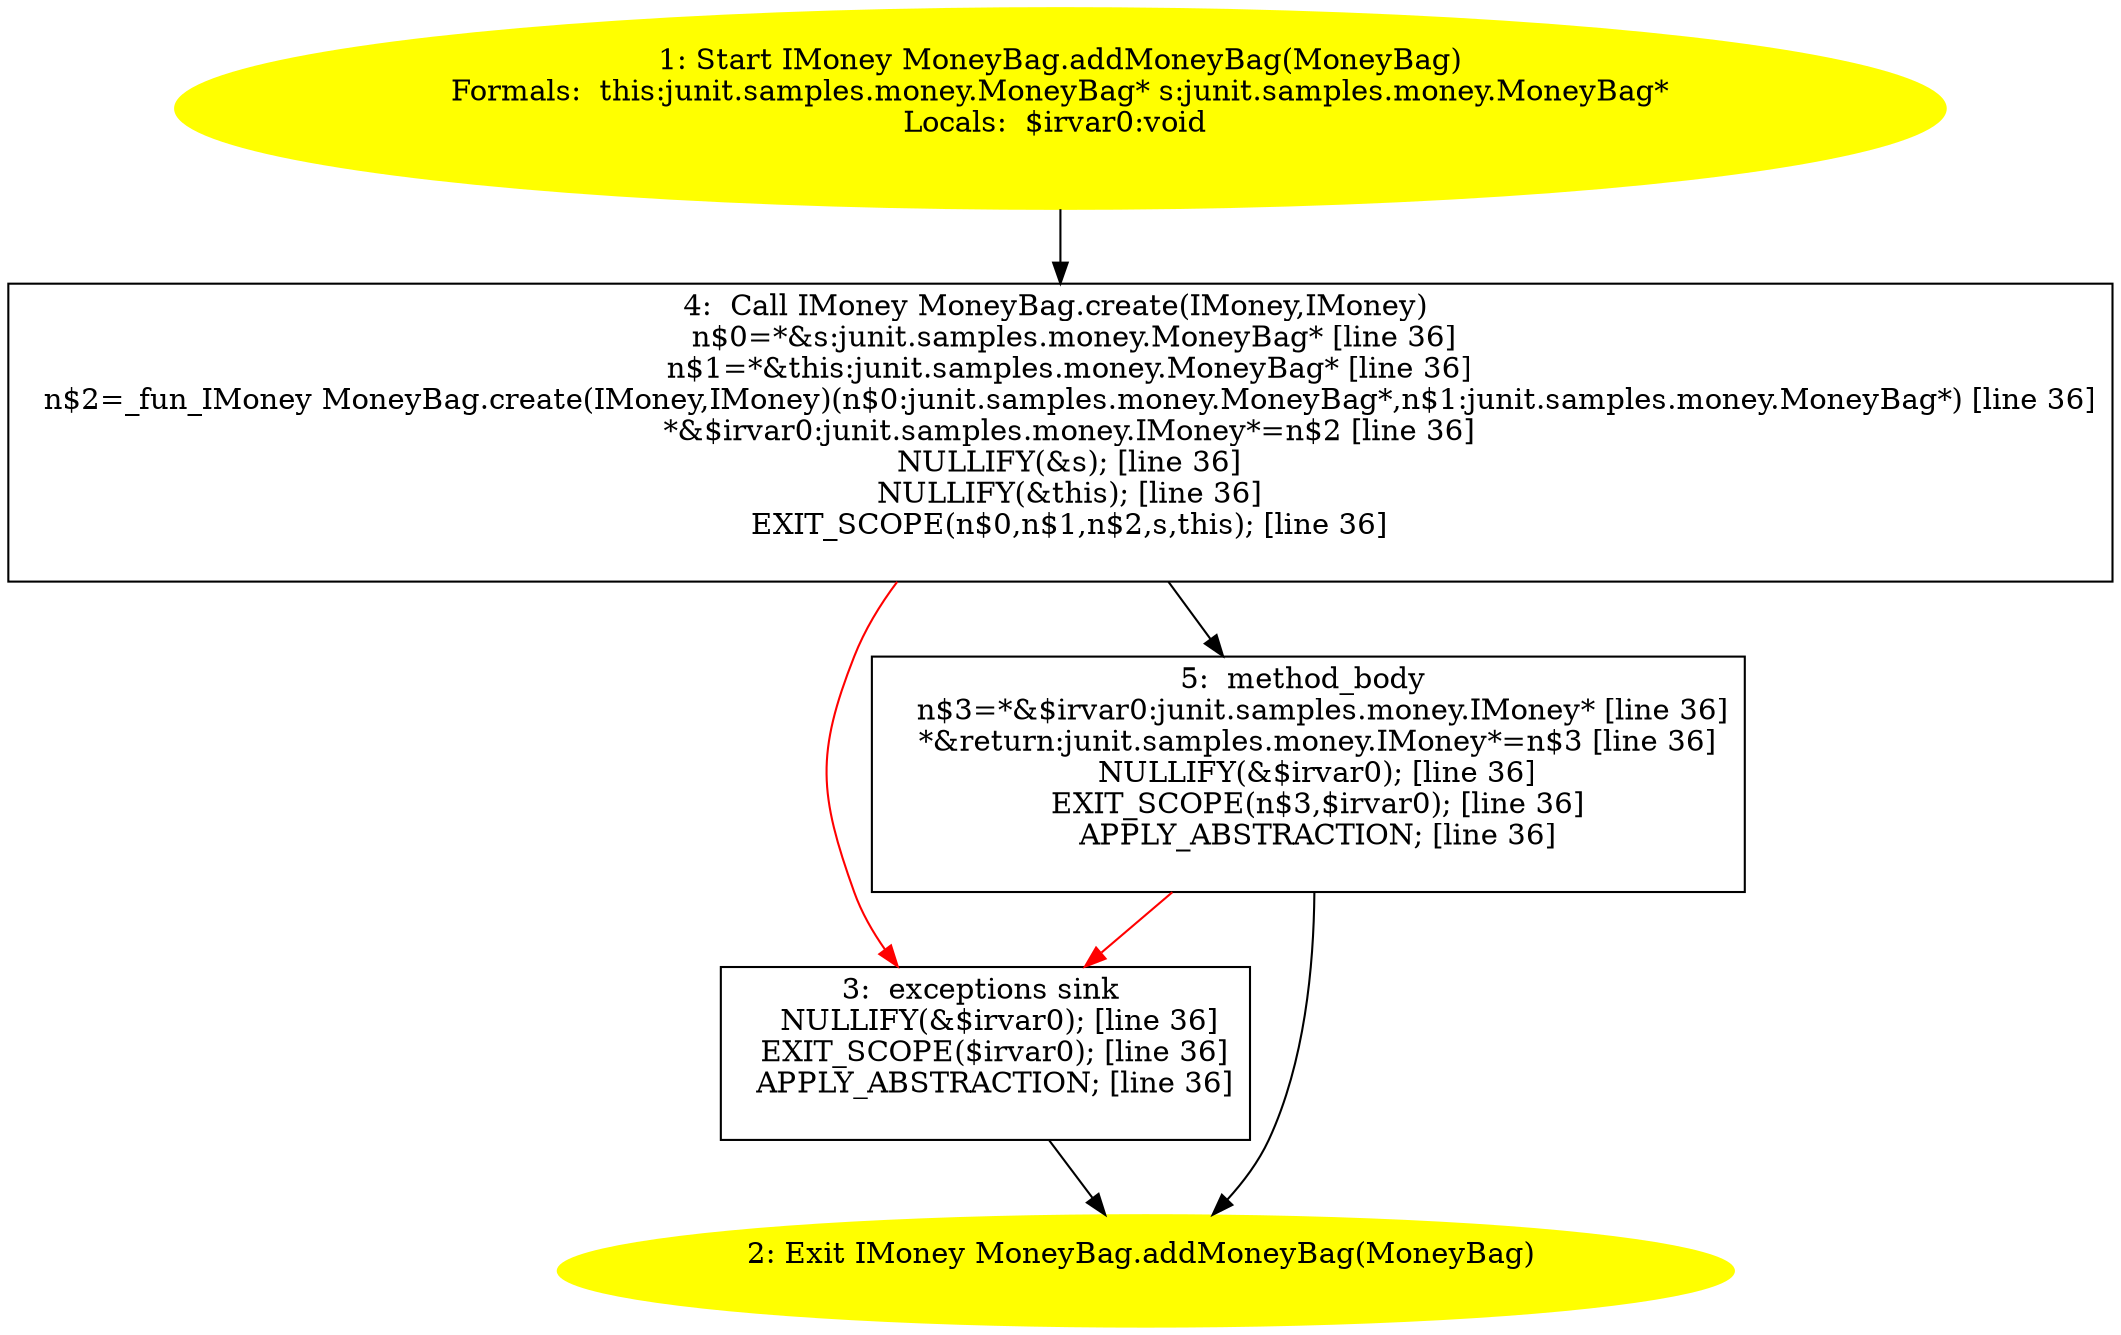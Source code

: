 /* @generated */
digraph cfg {
"junit.samples.money.MoneyBag.addMoneyBag(junit.samples.money.MoneyBag):junit.samples.money.IMoney.3b9404a89313b6d370f5e34caba4b7c6_1" [label="1: Start IMoney MoneyBag.addMoneyBag(MoneyBag)\nFormals:  this:junit.samples.money.MoneyBag* s:junit.samples.money.MoneyBag*\nLocals:  $irvar0:void \n  " color=yellow style=filled]
	

	 "junit.samples.money.MoneyBag.addMoneyBag(junit.samples.money.MoneyBag):junit.samples.money.IMoney.3b9404a89313b6d370f5e34caba4b7c6_1" -> "junit.samples.money.MoneyBag.addMoneyBag(junit.samples.money.MoneyBag):junit.samples.money.IMoney.3b9404a89313b6d370f5e34caba4b7c6_4" ;
"junit.samples.money.MoneyBag.addMoneyBag(junit.samples.money.MoneyBag):junit.samples.money.IMoney.3b9404a89313b6d370f5e34caba4b7c6_2" [label="2: Exit IMoney MoneyBag.addMoneyBag(MoneyBag) \n  " color=yellow style=filled]
	

"junit.samples.money.MoneyBag.addMoneyBag(junit.samples.money.MoneyBag):junit.samples.money.IMoney.3b9404a89313b6d370f5e34caba4b7c6_3" [label="3:  exceptions sink \n   NULLIFY(&$irvar0); [line 36]\n  EXIT_SCOPE($irvar0); [line 36]\n  APPLY_ABSTRACTION; [line 36]\n " shape="box"]
	

	 "junit.samples.money.MoneyBag.addMoneyBag(junit.samples.money.MoneyBag):junit.samples.money.IMoney.3b9404a89313b6d370f5e34caba4b7c6_3" -> "junit.samples.money.MoneyBag.addMoneyBag(junit.samples.money.MoneyBag):junit.samples.money.IMoney.3b9404a89313b6d370f5e34caba4b7c6_2" ;
"junit.samples.money.MoneyBag.addMoneyBag(junit.samples.money.MoneyBag):junit.samples.money.IMoney.3b9404a89313b6d370f5e34caba4b7c6_4" [label="4:  Call IMoney MoneyBag.create(IMoney,IMoney) \n   n$0=*&s:junit.samples.money.MoneyBag* [line 36]\n  n$1=*&this:junit.samples.money.MoneyBag* [line 36]\n  n$2=_fun_IMoney MoneyBag.create(IMoney,IMoney)(n$0:junit.samples.money.MoneyBag*,n$1:junit.samples.money.MoneyBag*) [line 36]\n  *&$irvar0:junit.samples.money.IMoney*=n$2 [line 36]\n  NULLIFY(&s); [line 36]\n  NULLIFY(&this); [line 36]\n  EXIT_SCOPE(n$0,n$1,n$2,s,this); [line 36]\n " shape="box"]
	

	 "junit.samples.money.MoneyBag.addMoneyBag(junit.samples.money.MoneyBag):junit.samples.money.IMoney.3b9404a89313b6d370f5e34caba4b7c6_4" -> "junit.samples.money.MoneyBag.addMoneyBag(junit.samples.money.MoneyBag):junit.samples.money.IMoney.3b9404a89313b6d370f5e34caba4b7c6_5" ;
	 "junit.samples.money.MoneyBag.addMoneyBag(junit.samples.money.MoneyBag):junit.samples.money.IMoney.3b9404a89313b6d370f5e34caba4b7c6_4" -> "junit.samples.money.MoneyBag.addMoneyBag(junit.samples.money.MoneyBag):junit.samples.money.IMoney.3b9404a89313b6d370f5e34caba4b7c6_3" [color="red" ];
"junit.samples.money.MoneyBag.addMoneyBag(junit.samples.money.MoneyBag):junit.samples.money.IMoney.3b9404a89313b6d370f5e34caba4b7c6_5" [label="5:  method_body \n   n$3=*&$irvar0:junit.samples.money.IMoney* [line 36]\n  *&return:junit.samples.money.IMoney*=n$3 [line 36]\n  NULLIFY(&$irvar0); [line 36]\n  EXIT_SCOPE(n$3,$irvar0); [line 36]\n  APPLY_ABSTRACTION; [line 36]\n " shape="box"]
	

	 "junit.samples.money.MoneyBag.addMoneyBag(junit.samples.money.MoneyBag):junit.samples.money.IMoney.3b9404a89313b6d370f5e34caba4b7c6_5" -> "junit.samples.money.MoneyBag.addMoneyBag(junit.samples.money.MoneyBag):junit.samples.money.IMoney.3b9404a89313b6d370f5e34caba4b7c6_2" ;
	 "junit.samples.money.MoneyBag.addMoneyBag(junit.samples.money.MoneyBag):junit.samples.money.IMoney.3b9404a89313b6d370f5e34caba4b7c6_5" -> "junit.samples.money.MoneyBag.addMoneyBag(junit.samples.money.MoneyBag):junit.samples.money.IMoney.3b9404a89313b6d370f5e34caba4b7c6_3" [color="red" ];
}
